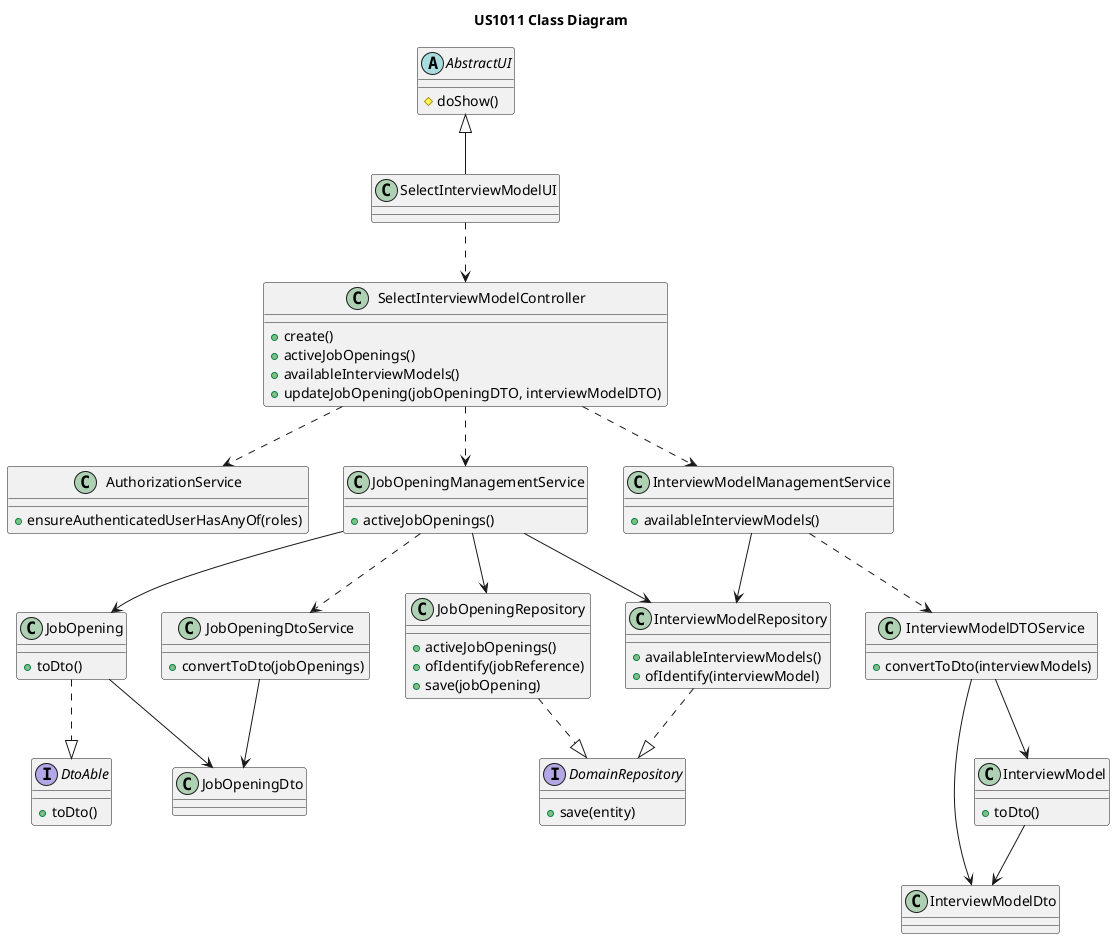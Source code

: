@startuml

title US1011 Class Diagram

abstract class AbstractUI {
    # doShow()
}

class SelectInterviewModelUI {}

class SelectInterviewModelController{
    + create()
    + activeJobOpenings()
    + availableInterviewModels()
    + updateJobOpening(jobOpeningDTO, interviewModelDTO)
}

class AuthorizationService {
    +  ensureAuthenticatedUserHasAnyOf(roles)
}
class JobOpeningManagementService{
    + activeJobOpenings()
}
class JobOpeningDtoService{
    + convertToDto(jobOpenings)
}
class InterviewModelManagementService{
    + availableInterviewModels()
}
class InterviewModelDTOService {
    + convertToDto(interviewModels)
}

class JobOpeningRepository{
    + activeJobOpenings()
    + ofIdentify(jobReference)
    + save(jobOpening)
}

class InterviewModelRepository{
    + availableInterviewModels()
    + ofIdentify(interviewModel)
}

class InterviewModel{
    + toDto()
}
class InterviewModelDto{}
class JobOpening{
    +toDto()
}
class JobOpeningDto{}

interface DomainRepository{
    +save(entity)
}

interface DtoAble{
    +toDto()
}
AbstractUI <|-- SelectInterviewModelUI

SelectInterviewModelUI ..>SelectInterviewModelController

SelectInterviewModelController ..> AuthorizationService
SelectInterviewModelController ..> InterviewModelManagementService
SelectInterviewModelController ..> JobOpeningManagementService

InterviewModelManagementService ..> InterviewModelDTOService
InterviewModelManagementService --> InterviewModelRepository
InterviewModelDTOService --> InterviewModel
InterviewModelDTOService --> InterviewModelDto
JobOpeningManagementService --> InterviewModelRepository
JobOpeningManagementService --> JobOpeningRepository
JobOpeningManagementService --> JobOpening
JobOpeningManagementService ..> JobOpeningDtoService
JobOpeningDtoService --> JobOpeningDto

InterviewModel --> InterviewModelDto
JobOpening ..|> DtoAble
JobOpening --> JobOpeningDto

InterviewModelRepository ..|> DomainRepository
JobOpeningRepository ..|> DomainRepository



@enduml